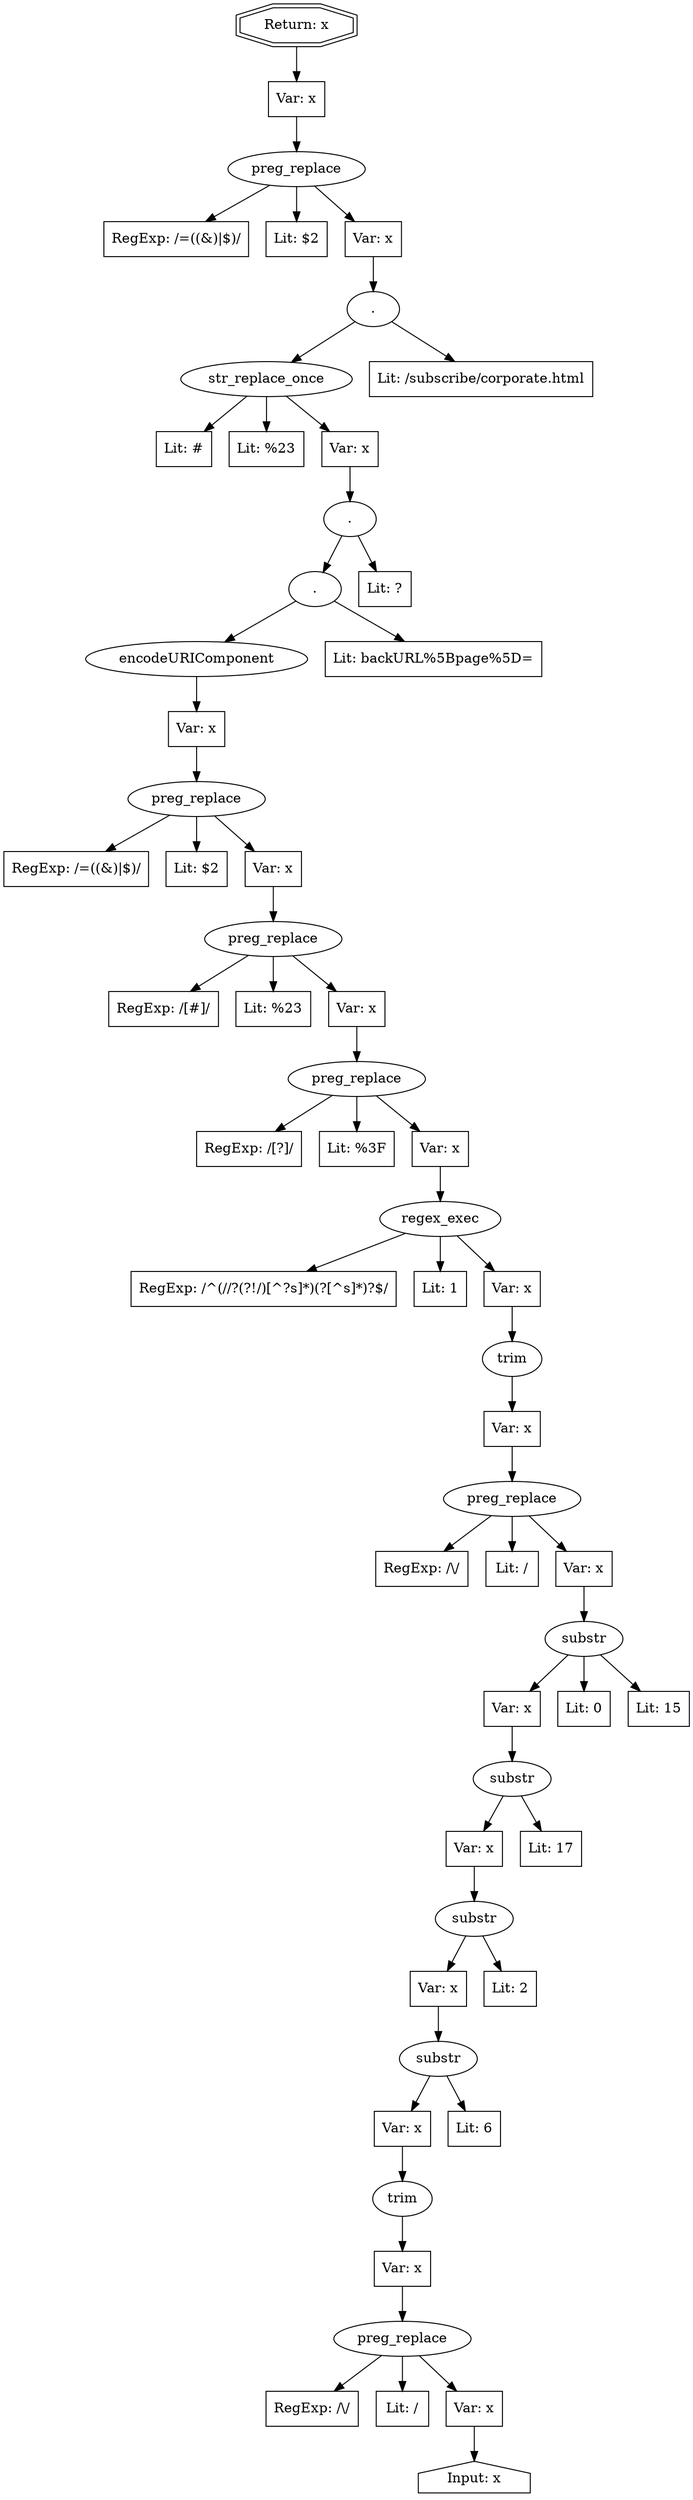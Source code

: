 // Finding: d5576eef-e061-423b-ac05-158b38b533bd
// Finding.url: https://example10.com/subscribe.html?ml%22%3E%3C/iframe%3E%3C/style%3E%3C/script%3E%3C/object%3E%3C/embed%3E%3C/textarea%3E%3Cimg%20src=x%20onerror=taintfoxLog(%27e2a3526276644c1fae16567e76bed9d1%27)%3E%3C!--/*?backURL[page]=/
// Finding.parentloc: https://example10.com/subscribe.html?ml%22%3E%3C/iframe%3E%3C/style%3E%3C/script%3E%3C/object%3E%3C/embed%3E%3C/textarea%3E%3Cimg%20src=x%20onerror=taintfoxLog(%27e2a3526276644c1fae16567e76bed9d1%27)%3E%3C!--/*?backURL[page]=/
// Finding.domain: example10.com
// Finding.base_domain: example10.com
// Finding.source: location.href
// Finding.sink: innerHTML
// Sanitizer.score: 4
// Sanitizer.name: urlFormat
// Sanitizer.location: https://webst.example10.com/_js/router.js?9fa8027c1abe861a0528 - urlFormat:1:444651
// Finding.begin: 75
// Finding.end: 92
// Finding.original_uuid: 49037e9e-a73a-4bdd-9a13-184c3f0921bf
// Finding.TwentyFiveMillionFlowsId: -1817434243
// Finding.script: https://webst.example10.com/_js/vendors.js?9fa8027c1abe861a0528
// Finding.line: 2
// Exploit.uuid: e2a35262-7664-4c1f-ae16-567e76bed9d1
// Exploit.success: false
// Exploit.status: validated
// Exploit.method: C
// Exploit.type: html
// Exploit.token: attribute
// Exploit.content: href
// Exploit.quote_type: "
// Exploit.tag: a
// Exploit.break_out: ml"></iframe></style></script></object></embed></textarea><img src=x onerror=
// Exploit.break_in: ><!--/*
// Exploit.payload: ml"></iframe></style></script></object></embed></textarea><img src=x onerror=taintfoxLog(1)><!--/*
// Exploit.begin_taint_url: 25
// Exploit.end_taint_url: 40
// Exploit.replace_begin_url: 41
// Exploit.replace_end_url: 40
// Exploit.replace_begin_param: 90
// Exploit.replace_end_param: 92
// Issues.LargestEncodeAttrStringChain: 0
// Issues.LargestTextFragmentEncodeChainLength: 0
// Issues.HasApproximation: false
// Issues.HasMissingImplementation: false
// Issues.HasInfiniteRegexWithFunctionReplacer: false
// Issues.MergedSplitAndJoins: false
// Issues.HasUrlInRhsOfReplace: false
// Issues.HasUrlInLhsOfReplace: false
// Issues.HasCookieValueInLhsOfreplace: false
// Issues.HasCookieValueInRhsOfreplace: false
// Issues.HasCookieValueInMatchPattern: false
// Issues.HasCookieValueInExecPattern: false
// Issues.RemovedLRConcats: true
// Issues.RemovedReplaceArtifacts: false
// Issues.HasUrlInMatchPattern: false
// Issues.HasUrlInExecPattern: false
// Issues.RemovedNOPreplaces: false
// Issues.Known_sanitizer: false
// DepGraph.hash: -1005470385
// DepGraph.sanitizer_hash: -1427195565
// Removed LR concats 
digraph cfg {
n0 [shape=house, label="Input: x"];
n1 [shape=ellipse, label="preg_replace"];
n2 [shape=box, label="RegExp: /\\/"];
n3 [shape=box, label="Lit: /"];
n4 [shape=box, label="Var: x"];
n5 [shape=ellipse, label="trim"];
n6 [shape=box, label="Var: x"];
n7 [shape=ellipse, label="substr"];
n8 [shape=box, label="Var: x"];
n9 [shape=box, label="Lit: 6"];
n10 [shape=ellipse, label="substr"];
n11 [shape=box, label="Var: x"];
n12 [shape=box, label="Lit: 2"];
n13 [shape=ellipse, label="substr"];
n14 [shape=box, label="Var: x"];
n15 [shape=box, label="Lit: 17"];
n16 [shape=ellipse, label="substr"];
n17 [shape=box, label="Var: x"];
n18 [shape=box, label="Lit: 0"];
n19 [shape=box, label="Lit: 15"];
n20 [shape=ellipse, label="preg_replace"];
n21 [shape=box, label="RegExp: /\\/"];
n22 [shape=box, label="Lit: /"];
n23 [shape=box, label="Var: x"];
n24 [shape=ellipse, label="trim"];
n25 [shape=box, label="Var: x"];
n26 [shape=ellipse, label="regex_exec"];
n27 [shape=box, label="RegExp: /^(\/\/?(?!\/)[^\?\s]*)(\?[^\s]*)?$/"];
n28 [shape=box, label="Lit: 1"];
n29 [shape=box, label="Var: x"];
n30 [shape=ellipse, label="preg_replace"];
n31 [shape=box, label="RegExp: /[?]/"];
n32 [shape=box, label="Lit: %3F"];
n33 [shape=box, label="Var: x"];
n34 [shape=ellipse, label="preg_replace"];
n35 [shape=box, label="RegExp: /[#]/"];
n36 [shape=box, label="Lit: %23"];
n37 [shape=box, label="Var: x"];
n38 [shape=ellipse, label="preg_replace"];
n39 [shape=box, label="RegExp: /=((&)|$)/"];
n40 [shape=box, label="Lit: $2"];
n41 [shape=box, label="Var: x"];
n42 [shape=ellipse, label="encodeURIComponent"];
n43 [shape=box, label="Var: x"];
n44 [shape=ellipse, label="."];
n45 [shape=box, label="Lit: backURL%5Bpage%5D="];
n46 [shape=ellipse, label="."];
n47 [shape=box, label="Lit: ?"];
n48 [shape=ellipse, label="str_replace_once"];
n49 [shape=box, label="Lit: #"];
n50 [shape=box, label="Lit: %23"];
n51 [shape=box, label="Var: x"];
n52 [shape=ellipse, label="."];
n53 [shape=box, label="Lit: /subscribe/corporate.html"];
n54 [shape=ellipse, label="preg_replace"];
n55 [shape=box, label="RegExp: /=((&)|$)/"];
n56 [shape=box, label="Lit: $2"];
n57 [shape=box, label="Var: x"];
n58 [shape=box, label="Var: x"];
n59 [shape=doubleoctagon, label="Return: x"];
n4 -> n0;
n1 -> n2;
n1 -> n3;
n1 -> n4;
n6 -> n1;
n5 -> n6;
n8 -> n5;
n7 -> n8;
n7 -> n9;
n11 -> n7;
n10 -> n11;
n10 -> n12;
n14 -> n10;
n13 -> n14;
n13 -> n15;
n17 -> n13;
n16 -> n17;
n16 -> n18;
n16 -> n19;
n23 -> n16;
n20 -> n21;
n20 -> n22;
n20 -> n23;
n25 -> n20;
n24 -> n25;
n29 -> n24;
n26 -> n27;
n26 -> n28;
n26 -> n29;
n33 -> n26;
n30 -> n31;
n30 -> n32;
n30 -> n33;
n37 -> n30;
n34 -> n35;
n34 -> n36;
n34 -> n37;
n41 -> n34;
n38 -> n39;
n38 -> n40;
n38 -> n41;
n43 -> n38;
n42 -> n43;
n44 -> n45;
n44 -> n42;
n46 -> n47;
n46 -> n44;
n51 -> n46;
n48 -> n49;
n48 -> n50;
n48 -> n51;
n52 -> n53;
n52 -> n48;
n57 -> n52;
n54 -> n55;
n54 -> n56;
n54 -> n57;
n58 -> n54;
n59 -> n58;
}